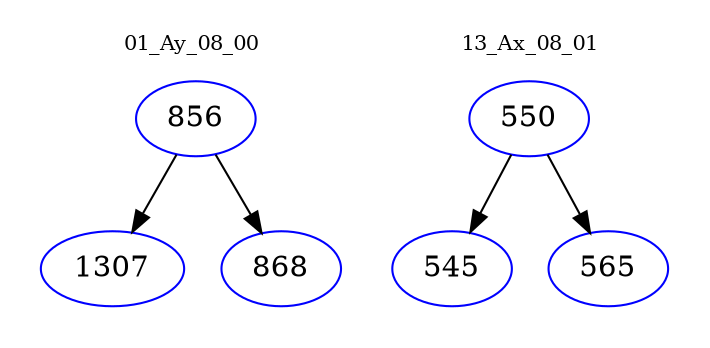 digraph{
subgraph cluster_0 {
color = white
label = "01_Ay_08_00";
fontsize=10;
T0_856 [label="856", color="blue"]
T0_856 -> T0_1307 [color="black"]
T0_1307 [label="1307", color="blue"]
T0_856 -> T0_868 [color="black"]
T0_868 [label="868", color="blue"]
}
subgraph cluster_1 {
color = white
label = "13_Ax_08_01";
fontsize=10;
T1_550 [label="550", color="blue"]
T1_550 -> T1_545 [color="black"]
T1_545 [label="545", color="blue"]
T1_550 -> T1_565 [color="black"]
T1_565 [label="565", color="blue"]
}
}
